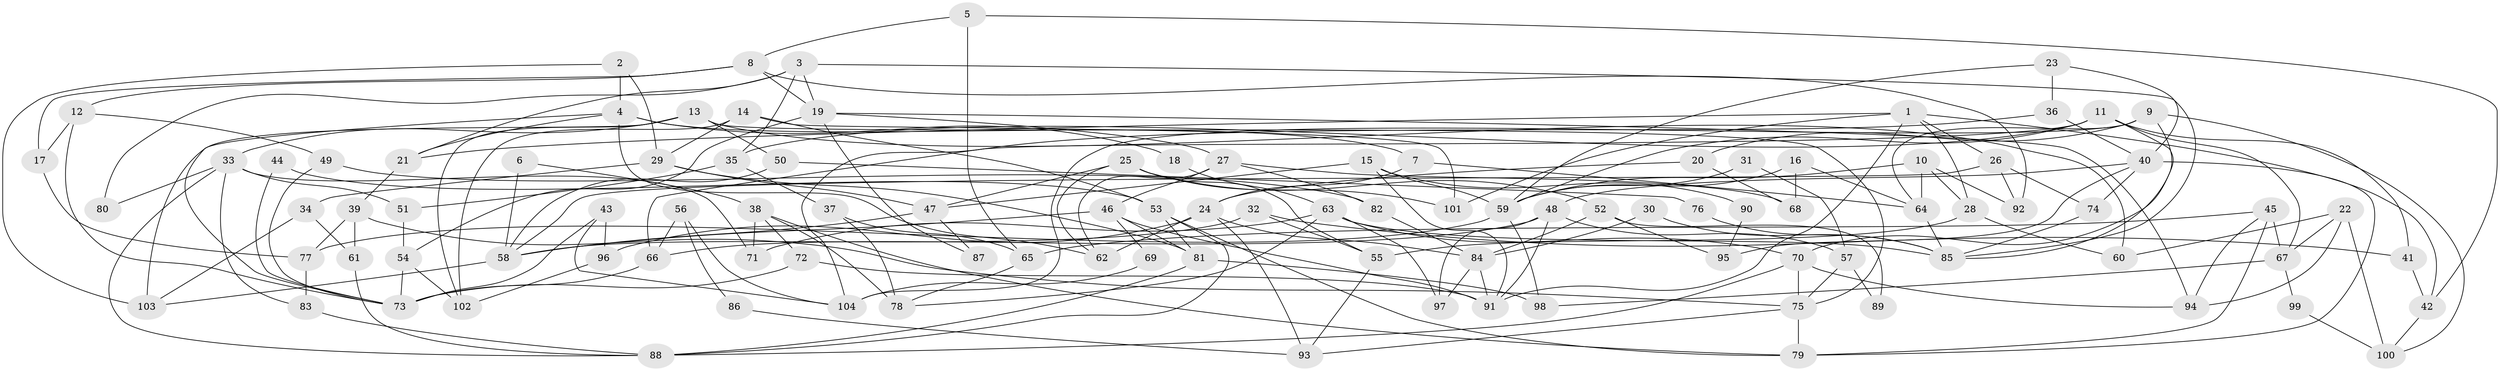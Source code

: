 // coarse degree distribution, {8: 0.08695652173913043, 3: 0.18840579710144928, 7: 0.11594202898550725, 11: 0.014492753623188406, 6: 0.13043478260869565, 2: 0.10144927536231885, 5: 0.11594202898550725, 4: 0.21739130434782608, 10: 0.028985507246376812}
// Generated by graph-tools (version 1.1) at 2025/23/03/03/25 07:23:58]
// undirected, 104 vertices, 208 edges
graph export_dot {
graph [start="1"]
  node [color=gray90,style=filled];
  1;
  2;
  3;
  4;
  5;
  6;
  7;
  8;
  9;
  10;
  11;
  12;
  13;
  14;
  15;
  16;
  17;
  18;
  19;
  20;
  21;
  22;
  23;
  24;
  25;
  26;
  27;
  28;
  29;
  30;
  31;
  32;
  33;
  34;
  35;
  36;
  37;
  38;
  39;
  40;
  41;
  42;
  43;
  44;
  45;
  46;
  47;
  48;
  49;
  50;
  51;
  52;
  53;
  54;
  55;
  56;
  57;
  58;
  59;
  60;
  61;
  62;
  63;
  64;
  65;
  66;
  67;
  68;
  69;
  70;
  71;
  72;
  73;
  74;
  75;
  76;
  77;
  78;
  79;
  80;
  81;
  82;
  83;
  84;
  85;
  86;
  87;
  88;
  89;
  90;
  91;
  92;
  93;
  94;
  95;
  96;
  97;
  98;
  99;
  100;
  101;
  102;
  103;
  104;
  1 -- 28;
  1 -- 21;
  1 -- 26;
  1 -- 42;
  1 -- 91;
  1 -- 101;
  2 -- 103;
  2 -- 29;
  2 -- 4;
  3 -- 19;
  3 -- 85;
  3 -- 21;
  3 -- 35;
  3 -- 80;
  4 -- 73;
  4 -- 7;
  4 -- 18;
  4 -- 21;
  4 -- 62;
  5 -- 8;
  5 -- 65;
  5 -- 42;
  6 -- 38;
  6 -- 58;
  7 -- 64;
  7 -- 24;
  8 -- 17;
  8 -- 19;
  8 -- 12;
  8 -- 92;
  9 -- 70;
  9 -- 64;
  9 -- 20;
  9 -- 100;
  9 -- 104;
  10 -- 92;
  10 -- 28;
  10 -- 59;
  10 -- 64;
  11 -- 35;
  11 -- 59;
  11 -- 41;
  11 -- 66;
  11 -- 67;
  11 -- 85;
  12 -- 49;
  12 -- 17;
  12 -- 73;
  13 -- 103;
  13 -- 102;
  13 -- 33;
  13 -- 50;
  13 -- 60;
  13 -- 75;
  14 -- 101;
  14 -- 53;
  14 -- 29;
  14 -- 102;
  15 -- 91;
  15 -- 59;
  15 -- 47;
  15 -- 90;
  16 -- 68;
  16 -- 59;
  16 -- 64;
  17 -- 77;
  18 -- 63;
  19 -- 54;
  19 -- 94;
  19 -- 27;
  19 -- 87;
  20 -- 24;
  20 -- 68;
  21 -- 39;
  22 -- 94;
  22 -- 100;
  22 -- 60;
  22 -- 67;
  23 -- 59;
  23 -- 36;
  23 -- 40;
  24 -- 62;
  24 -- 84;
  24 -- 93;
  24 -- 96;
  25 -- 62;
  25 -- 47;
  25 -- 52;
  25 -- 55;
  25 -- 101;
  26 -- 58;
  26 -- 74;
  26 -- 92;
  27 -- 46;
  27 -- 62;
  27 -- 68;
  27 -- 82;
  28 -- 60;
  28 -- 55;
  29 -- 47;
  29 -- 34;
  29 -- 81;
  30 -- 84;
  30 -- 85;
  31 -- 59;
  31 -- 57;
  32 -- 41;
  32 -- 55;
  32 -- 58;
  33 -- 88;
  33 -- 51;
  33 -- 71;
  33 -- 80;
  33 -- 83;
  34 -- 61;
  34 -- 103;
  35 -- 37;
  35 -- 51;
  36 -- 104;
  36 -- 40;
  37 -- 78;
  37 -- 65;
  38 -- 79;
  38 -- 72;
  38 -- 71;
  38 -- 78;
  39 -- 77;
  39 -- 61;
  39 -- 75;
  40 -- 74;
  40 -- 48;
  40 -- 79;
  40 -- 95;
  41 -- 42;
  42 -- 100;
  43 -- 73;
  43 -- 96;
  43 -- 104;
  44 -- 53;
  44 -- 73;
  45 -- 79;
  45 -- 67;
  45 -- 65;
  45 -- 94;
  46 -- 91;
  46 -- 81;
  46 -- 58;
  46 -- 69;
  47 -- 58;
  47 -- 87;
  48 -- 97;
  48 -- 57;
  48 -- 66;
  48 -- 91;
  49 -- 82;
  49 -- 73;
  50 -- 58;
  50 -- 76;
  51 -- 54;
  52 -- 84;
  52 -- 89;
  52 -- 95;
  53 -- 81;
  53 -- 79;
  53 -- 88;
  54 -- 73;
  54 -- 102;
  55 -- 93;
  56 -- 66;
  56 -- 104;
  56 -- 86;
  57 -- 75;
  57 -- 89;
  58 -- 103;
  59 -- 98;
  59 -- 77;
  61 -- 88;
  63 -- 71;
  63 -- 85;
  63 -- 70;
  63 -- 78;
  63 -- 97;
  64 -- 85;
  65 -- 78;
  66 -- 73;
  67 -- 98;
  67 -- 99;
  69 -- 104;
  70 -- 75;
  70 -- 88;
  70 -- 94;
  72 -- 91;
  72 -- 73;
  74 -- 85;
  75 -- 79;
  75 -- 93;
  76 -- 85;
  77 -- 83;
  81 -- 88;
  81 -- 98;
  82 -- 84;
  83 -- 88;
  84 -- 91;
  84 -- 97;
  86 -- 93;
  90 -- 95;
  96 -- 102;
  99 -- 100;
}
